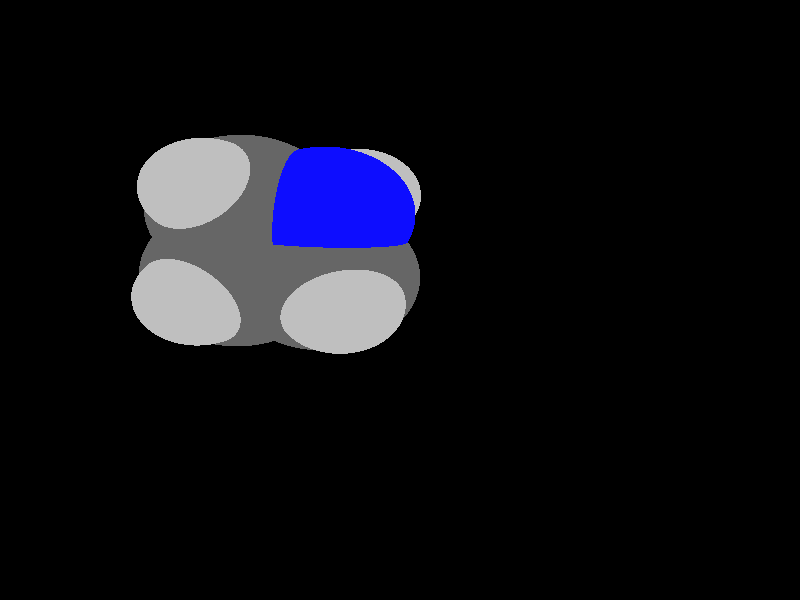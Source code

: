 global_settings {
	ambient_light rgb <0.200000002980232, 0.200000002980232, 0.200000002980232>
	max_trace_level 15
}

background { color rgb <0,0,0> }

camera {
	perspective
	location <-4.68986142668624, 5.88607442317504, 18.8142033509687>
	angle 40
	up <-0.628077284111265, 0.760401774681258, -0.16525152418362>
	right <0.778110633725229, 0.615881515402607, -0.123425283751387> * 1
	direction <0.00792255433170622, -0.20610458521581, -0.978497896311423> }

light_source {
	<15.5749688050557, 109.622088289178, 68.0373898756576>
	color rgb <1, 1, 1>
	fade_distance 178.089328729214
	fade_power 0
	spotlight
	area_light <20, 0, 0>, <0, 0, 20>, 20, 20
	circular
	orient
	point_at <-15.5749688050557, -109.622088289178, -68.0373898756576>
}

light_source {
	<-94.2254014095555, -5.652223963984, -45.0730542549053>
	color rgb <0.300000011920929, 0.300000011920929, 0.300000011920929> shadowless
	fade_distance 178.089328729214
	fade_power 0
	parallel
	point_at <94.2254014095555, 5.652223963984, 45.0730542549053>
}

#default {
	finish {ambient 0.5 diffuse 1 specular 0.2 roughness .01 metallic 1}
}

union {
cylinder {
	<-5.91364703296311, 1.48110572376833, 0.0324297705967329>, 	<-6.34882474771992, 2.08701764517474, 0.0464788512434908>, 0.075
	pigment { rgbt <0.400000005960464, 0.400000005960464, 0.400000005960464, 0> }
}
cylinder {
	<-6.34882474771992, 2.08701764517474, 0.0464788512434908>, 	<-6.76825475450683, 2.67100352655145, 0.0600195400039719>, 0.075
	pigment { rgbt <0.0500000007450581, 0.0500000007450581, 1, 0> }
}
cylinder {
	<-7.14837390575637, 0.581338833084947, 0.0632569164014235>, 	<-6.53101046935974, 1.03122227842664, 0.0478433434990782>, 0.075
	pigment { rgbt <0.400000005960464, 0.400000005960464, 0.400000005960464, 0> }
}
cylinder {
	<-6.53101046935974, 1.03122227842664, 0.0478433434990782>, 	<-5.91364703296311, 1.48110572376833, 0.0324297705967329>, 0.075
	pigment { rgbt <0.400000005960464, 0.400000005960464, 0.400000005960464, 0> }
}
cylinder {
	<-7.9872399821042, 1.85830705194397, 0.0361074253725217>, 	<-7.56780694393028, 1.21982294251446, 0.0496821708869726>, 0.075
	pigment { rgbt <0.400000005960464, 0.400000005960464, 0.400000005960464, 0> }
}
cylinder {
	<-7.56780694393028, 1.21982294251446, 0.0496821708869726>, 	<-7.14837390575637, 0.581338833084947, 0.0632569164014235>, 0.075
	pigment { rgbt <0.400000005960464, 0.400000005960464, 0.400000005960464, 0> }
}
cylinder {
	<-7.9872399821042, 1.85830705194397, 0.0361074253725217>, 	<-7.36651635382956, 2.27214299760071, 0.0482837948786626>, 0.075
	pigment { rgbt <0.400000005960464, 0.400000005960464, 0.400000005960464, 0> }
}
cylinder {
	<-7.36651635382956, 2.27214299760071, 0.0482837948786626>, 	<-6.76825475450683, 2.67100352655145, 0.0600195400039719>, 0.075
	pigment { rgbt <0.0500000007450581, 0.0500000007450581, 1, 0> }
}
cylinder {
	<-5.91364703296311, 1.48110572376833, 0.0324297705967329>, 	<-5.51430974350033, 1.42395160355969, 0.565785729663399>, 0.075
	pigment { rgbt <0.400000005960464, 0.400000005960464, 0.400000005960464, 0> }
}
cylinder {
	<-5.51430974350033, 1.42395160355969, 0.565785729663399>, 	<-5.26008086919752, 1.38756575123432, 0.905334498721821>, 0.075
	pigment { rgbt <0.75, 0.75, 0.75, 0> }
}
cylinder {
	<-5.91364703296311, 1.48110572376833, 0.0324297705967329>, 	<-5.54258550541531, 1.42388110784106, -0.521162007425697>, 0.075
	pigment { rgbt <0.400000005960464, 0.400000005960464, 0.400000005960464, 0> }
}
cylinder {
	<-5.54258550541531, 1.42388110784106, -0.521162007425697>, 	<-5.30632463071766, 1.3874452695515, -0.873642844135871>, 0.075
	pigment { rgbt <0.75, 0.75, 0.75, 0> }
}
cylinder {
	<-7.14837390575637, 0.581338833084947, 0.0632569164014235>, 	<-7.21393487227196, 0.215510995244832, 0.619042746209913>, 0.075
	pigment { rgbt <0.400000005960464, 0.400000005960464, 0.400000005960464, 0> }
}
cylinder {
	<-7.21393487227196, 0.215510995244832, 0.619042746209913>, 	<-7.25566797200749, -0.017358201992862, 0.972830475398947>, 0.075
	pigment { rgbt <0.75, 0.75, 0.75, 0> }
}
cylinder {
	<-7.14837390575637, 0.581338833084947, 0.0632569164014235>, 	<-7.2209492957938, 0.1875901984364, -0.472222682978693>, 0.075
	pigment { rgbt <0.400000005960464, 0.400000005960464, 0.400000005960464, 0> }
}
cylinder {
	<-7.2209492957938, 0.1875901984364, -0.472222682978693>, 	<-7.26714796985242, -0.0630548869537606, -0.813088194883556>, 0.075
	pigment { rgbt <0.75, 0.75, 0.75, 0> }
}
cylinder {
	<-7.9872399821042, 1.85830705194397, 0.0361074253725217>, 	<-8.37928924066508, 1.94511178206732, 0.570866961027851>, 0.075
	pigment { rgbt <0.400000005960464, 0.400000005960464, 0.400000005960464, 0> }
}
cylinder {
	<-8.37928924066508, 1.94511178206732, 0.570866961027851>, 	<-8.62887835819845, 2.00037401127989, 0.911309284746831>, 0.075
	pigment { rgbt <0.75, 0.75, 0.75, 0> }
}
cylinder {
	<-7.9872399821042, 1.85830705194397, 0.0361074253725217>, 	<-8.35658187634951, 1.93576709252166, -0.516171198020745>, 0.075
	pigment { rgbt <0.400000005960464, 0.400000005960464, 0.400000005960464, 0> }
}
cylinder {
	<-8.35658187634951, 1.93576709252166, -0.516171198020745>, 	<-8.59174783271678, 1.98508715289531, -0.867815927944667>, 0.075
	pigment { rgbt <0.75, 0.75, 0.75, 0> }
}
cylinder {
	<-6.76825475450683, 2.67100352655145, 0.0600195400039719>, 	<-6.70220758615639, 3.03887826150464, -0.431569838178525>, 0.075
	pigment { rgbt <0.0500000007450581, 0.0500000007450581, 1, 0> }
}
cylinder {
	<-6.70220758615639, 3.03887826150464, -0.431569838178525>, 	<-6.65926210539691, 3.27807939224815, -0.751213249237221>, 0.075
	pigment { rgbt <0.75, 0.75, 0.75, 0> }
}
sphere {
	<-6.76825475450683, 2.67100352655145, 0.0600195400039719>, 0.3834
	pigment { rgbt <0.0500000007450581, 0.0500000007450581, 1,0> }
}
sphere {
	<-5.91364703296311, 1.48110572376833, 0.0324297705967329>, 0.4104
	pigment { rgbt <0.400000005960464, 0.400000005960464, 0.400000005960464,0> }
}
sphere {
	<-7.14837390575637, 0.581338833084947, 0.0632569164014235>, 0.4104
	pigment { rgbt <0.400000005960464, 0.400000005960464, 0.400000005960464,0> }
}
sphere {
	<-7.9872399821042, 1.85830705194397, 0.0361074253725217>, 0.4104
	pigment { rgbt <0.400000005960464, 0.400000005960464, 0.400000005960464,0> }
}
sphere {
	<-5.26008086919752, 1.38756575123432, 0.905334498721821>, 0.1674
	pigment { rgbt <0.75, 0.75, 0.75,0> }
}
sphere {
	<-5.30632463071766, 1.3874452695515, -0.873642844135871>, 0.1674
	pigment { rgbt <0.75, 0.75, 0.75,0> }
}
sphere {
	<-7.25566797200749, -0.017358201992862, 0.972830475398947>, 0.1674
	pigment { rgbt <0.75, 0.75, 0.75,0> }
}
sphere {
	<-7.26714796985242, -0.0630548869537606, -0.813088194883556>, 0.1674
	pigment { rgbt <0.75, 0.75, 0.75,0> }
}
sphere {
	<-8.62887835819845, 2.00037401127989, 0.911309284746831>, 0.1674
	pigment { rgbt <0.75, 0.75, 0.75,0> }
}
sphere {
	<-8.59174783271678, 1.98508715289531, -0.867815927944667>, 0.1674
	pigment { rgbt <0.75, 0.75, 0.75,0> }
}
sphere {
	<-6.65926210539691, 3.27807939224815, -0.751213249237221>, 0.1674
	pigment { rgbt <0.75, 0.75, 0.75,0> }
}
}
merge {
}
union {
}
merge {
sphere {
	<-6.76825475450683, 2.67100352655145, 0.0600195400039719>, 1.549845
	pigment { rgbt <0, 0, 0,0> }
}
sphere {
	<-5.91364703296311, 1.48110572376833, 0.0324297705967329>, 1.69983
	pigment { rgbt <0, 0, 0,0> }
}
sphere {
	<-7.14837390575637, 0.581338833084947, 0.0632569164014235>, 1.69983
	pigment { rgbt <0, 0, 0,0> }
}
sphere {
	<-7.9872399821042, 1.85830705194397, 0.0361074253725217>, 1.69983
	pigment { rgbt <0, 0, 0,0> }
}
sphere {
	<-5.26008086919752, 1.38756575123432, 0.905334498721821>, 1.09989
	pigment { rgbt <0, 0, 0,0> }
}
sphere {
	<-5.30632463071766, 1.3874452695515, -0.873642844135871>, 1.09989
	pigment { rgbt <0, 0, 0,0> }
}
sphere {
	<-7.25566797200749, -0.017358201992862, 0.972830475398947>, 1.09989
	pigment { rgbt <0, 0, 0,0> }
}
sphere {
	<-7.26714796985242, -0.0630548869537606, -0.813088194883556>, 1.09989
	pigment { rgbt <0, 0, 0,0> }
}
sphere {
	<-8.62887835819845, 2.00037401127989, 0.911309284746831>, 1.09989
	pigment { rgbt <0, 0, 0,0> }
}
sphere {
	<-8.59174783271678, 1.98508715289531, -0.867815927944667>, 1.09989
	pigment { rgbt <0, 0, 0,0> }
}
sphere {
	<-6.65926210539691, 3.27807939224815, -0.751213249237221>, 1.09989
	pigment { rgbt <0, 0, 0,0> }
}
sphere {
	<-6.76825475450683, 2.67100352655145, 0.0600195400039719>, 1.55
	pigment { rgbt <0.0500000007450581, 0.0500000007450581, 1,0.350000023841858> }
}
sphere {
	<-5.91364703296311, 1.48110572376833, 0.0324297705967329>, 1.7
	pigment { rgbt <0.400000005960464, 0.400000005960464, 0.400000005960464,0.350000023841858> }
}
sphere {
	<-7.14837390575637, 0.581338833084947, 0.0632569164014235>, 1.7
	pigment { rgbt <0.400000005960464, 0.400000005960464, 0.400000005960464,0.350000023841858> }
}
sphere {
	<-7.9872399821042, 1.85830705194397, 0.0361074253725217>, 1.7
	pigment { rgbt <0.400000005960464, 0.400000005960464, 0.400000005960464,0.350000023841858> }
}
sphere {
	<-5.26008086919752, 1.38756575123432, 0.905334498721821>, 1.1
	pigment { rgbt <0.75, 0.75, 0.75,0.350000023841858> }
}
sphere {
	<-5.30632463071766, 1.3874452695515, -0.873642844135871>, 1.1
	pigment { rgbt <0.75, 0.75, 0.75,0.350000023841858> }
}
sphere {
	<-7.25566797200749, -0.017358201992862, 0.972830475398947>, 1.1
	pigment { rgbt <0.75, 0.75, 0.75,0.350000023841858> }
}
sphere {
	<-7.26714796985242, -0.0630548869537606, -0.813088194883556>, 1.1
	pigment { rgbt <0.75, 0.75, 0.75,0.350000023841858> }
}
sphere {
	<-8.62887835819845, 2.00037401127989, 0.911309284746831>, 1.1
	pigment { rgbt <0.75, 0.75, 0.75,0.350000023841858> }
}
sphere {
	<-8.59174783271678, 1.98508715289531, -0.867815927944667>, 1.1
	pigment { rgbt <0.75, 0.75, 0.75,0.350000023841858> }
}
sphere {
	<-6.65926210539691, 3.27807939224815, -0.751213249237221>, 1.1
	pigment { rgbt <0.75, 0.75, 0.75,0.350000023841858> }
}
}
